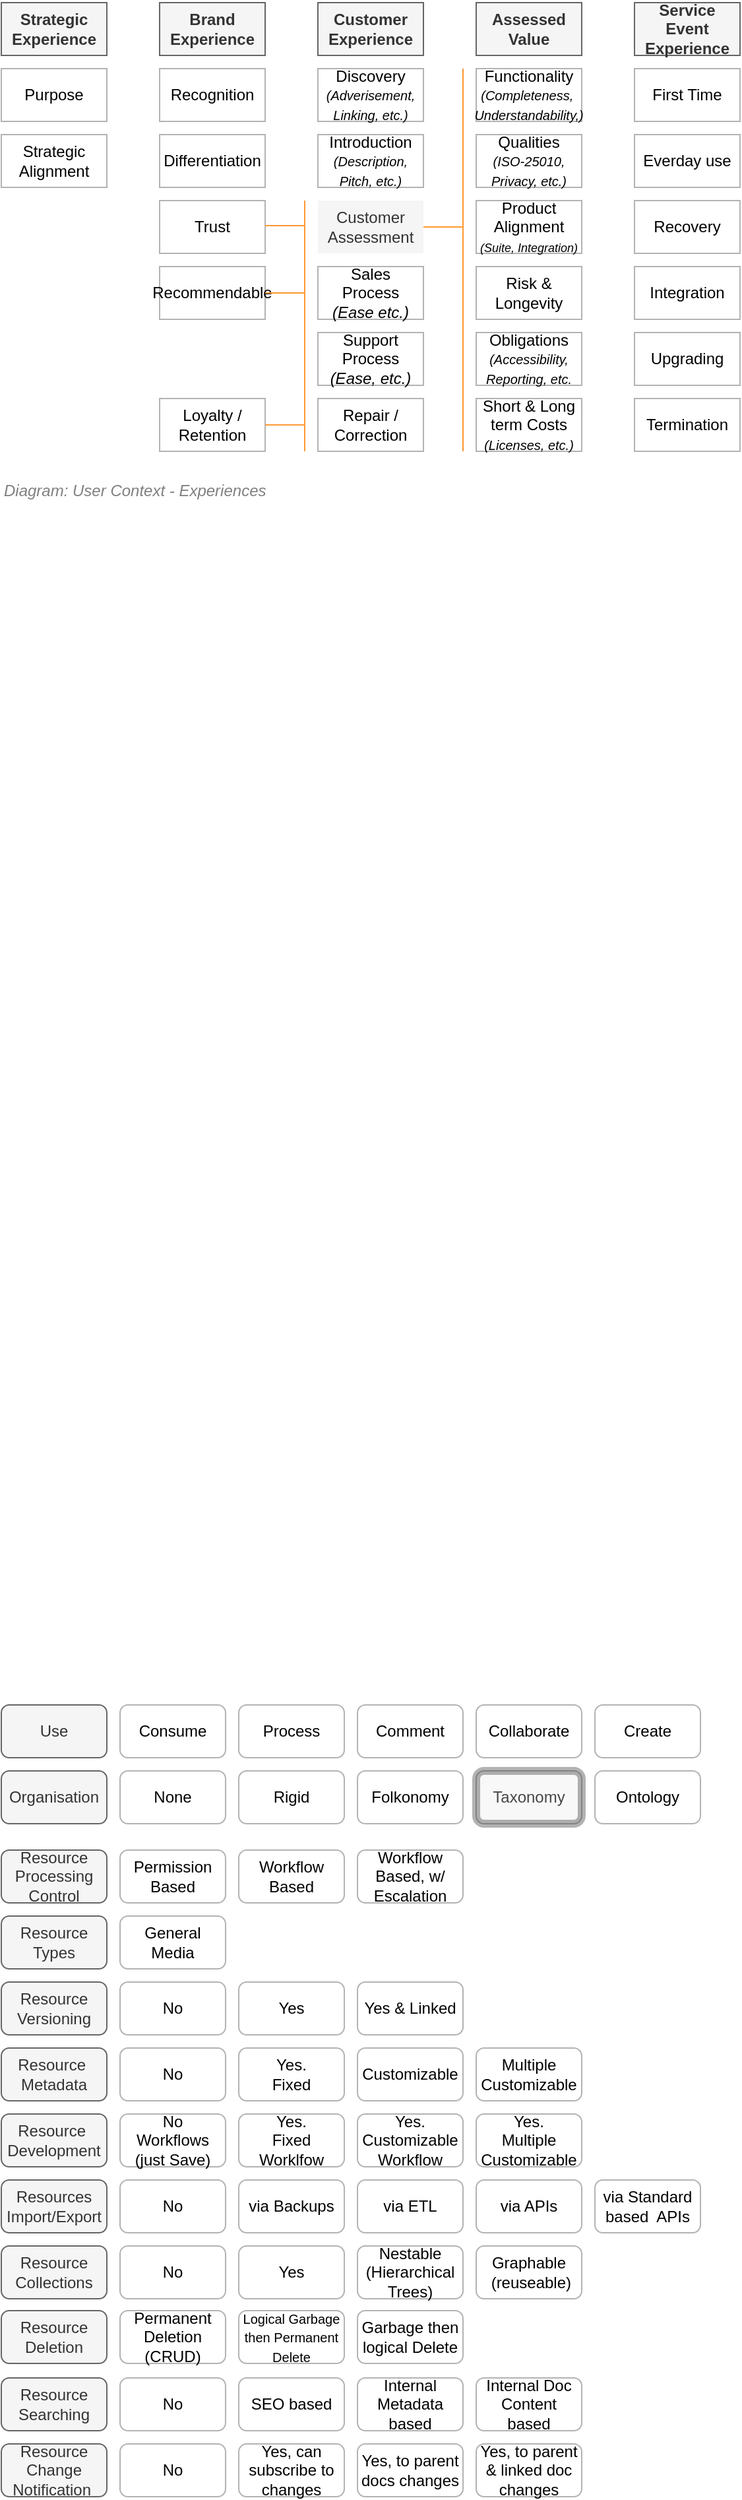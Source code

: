 <mxfile compressed="false" version="17.5.0" type="google">
  <diagram name="User Context/Experiences" id="xgnr4Icmk0gfDARiemm8">
    <mxGraphModel grid="1" page="1" gridSize="10" guides="1" tooltips="1" connect="1" arrows="1" fold="1" pageScale="1" pageWidth="827" pageHeight="1169" math="0" shadow="0">
      <root>
        <mxCell id="RFmFFEc1mH7jgzLCkoLY-0" />
        <mxCell id="RFmFFEc1mH7jgzLCkoLY-1" value="Diagram" style="" parent="RFmFFEc1mH7jgzLCkoLY-0" />
        <mxCell id="RFmFFEc1mH7jgzLCkoLY-2" value="Use" style="rounded=1;whiteSpace=wrap;html=1;shadow=0;glass=0;comic=0;strokeColor=#666666;fillColor=#f5f5f5;fontSize=12;align=center;fontColor=#333333;" vertex="1" parent="RFmFFEc1mH7jgzLCkoLY-1">
          <mxGeometry x="120" y="1490" width="80" height="40" as="geometry" />
        </mxCell>
        <mxCell id="RFmFFEc1mH7jgzLCkoLY-3" value="Consume" style="rounded=1;whiteSpace=wrap;html=1;shadow=0;glass=0;comic=0;strokeColor=#B3B3B3;fillColor=none;fontSize=12;align=center;" vertex="1" parent="RFmFFEc1mH7jgzLCkoLY-1">
          <mxGeometry x="210" y="1490" width="80" height="40" as="geometry" />
        </mxCell>
        <mxCell id="RFmFFEc1mH7jgzLCkoLY-4" value="Comment" style="rounded=1;whiteSpace=wrap;html=1;shadow=0;glass=0;comic=0;strokeColor=#B3B3B3;fillColor=none;fontSize=12;align=center;" vertex="1" parent="RFmFFEc1mH7jgzLCkoLY-1">
          <mxGeometry x="390" y="1490" width="80" height="40" as="geometry" />
        </mxCell>
        <mxCell id="RFmFFEc1mH7jgzLCkoLY-5" value="Collaborate" style="rounded=1;whiteSpace=wrap;html=1;shadow=0;glass=0;comic=0;strokeColor=#B3B3B3;fillColor=none;fontSize=12;align=center;" vertex="1" parent="RFmFFEc1mH7jgzLCkoLY-1">
          <mxGeometry x="480" y="1490" width="80" height="40" as="geometry" />
        </mxCell>
        <mxCell id="RFmFFEc1mH7jgzLCkoLY-6" value="Create" style="rounded=1;whiteSpace=wrap;html=1;shadow=0;glass=0;comic=0;strokeColor=#B3B3B3;fillColor=none;fontSize=12;align=center;" vertex="1" parent="RFmFFEc1mH7jgzLCkoLY-1">
          <mxGeometry x="570" y="1490" width="80" height="40" as="geometry" />
        </mxCell>
        <mxCell id="RFmFFEc1mH7jgzLCkoLY-7" value="Resource Types" style="rounded=1;whiteSpace=wrap;html=1;shadow=0;glass=0;comic=0;strokeColor=#666666;fillColor=#f5f5f5;fontSize=12;align=center;fontColor=#333333;" vertex="1" parent="RFmFFEc1mH7jgzLCkoLY-1">
          <mxGeometry x="120" y="1650" width="80" height="40" as="geometry" />
        </mxCell>
        <mxCell id="RFmFFEc1mH7jgzLCkoLY-8" value="Resource&amp;nbsp;&lt;br style=&quot;font-size: 12px&quot;&gt;Development" style="rounded=1;whiteSpace=wrap;html=1;shadow=0;glass=0;comic=0;strokeColor=#666666;fillColor=#f5f5f5;fontSize=12;align=center;fontColor=#333333;" vertex="1" parent="RFmFFEc1mH7jgzLCkoLY-1">
          <mxGeometry x="120" y="1800" width="80" height="40" as="geometry" />
        </mxCell>
        <mxCell id="RFmFFEc1mH7jgzLCkoLY-9" value="No&lt;br&gt;Workflows (just Save)" style="rounded=1;whiteSpace=wrap;html=1;shadow=0;glass=0;comic=0;strokeColor=#B3B3B3;fillColor=none;fontSize=12;align=center;" vertex="1" parent="RFmFFEc1mH7jgzLCkoLY-1">
          <mxGeometry x="210" y="1800" width="80" height="40" as="geometry" />
        </mxCell>
        <mxCell id="RFmFFEc1mH7jgzLCkoLY-10" value="Yes.&lt;br style=&quot;font-size: 12px&quot;&gt;Fixed Worklfow" style="rounded=1;whiteSpace=wrap;html=1;shadow=0;glass=0;comic=0;strokeColor=#B3B3B3;fillColor=none;fontSize=12;align=center;" vertex="1" parent="RFmFFEc1mH7jgzLCkoLY-1">
          <mxGeometry x="300" y="1800" width="80" height="40" as="geometry" />
        </mxCell>
        <mxCell id="RFmFFEc1mH7jgzLCkoLY-11" value="Yes.&lt;br&gt;Customizable Workflow" style="rounded=1;whiteSpace=wrap;html=1;shadow=0;glass=0;comic=0;strokeColor=#B3B3B3;fillColor=none;fontSize=12;align=center;" vertex="1" parent="RFmFFEc1mH7jgzLCkoLY-1">
          <mxGeometry x="390" y="1800" width="80" height="40" as="geometry" />
        </mxCell>
        <mxCell id="RFmFFEc1mH7jgzLCkoLY-12" value="Yes.&lt;br&gt;Multiple&lt;br style=&quot;font-size: 12px&quot;&gt;Customizable" style="rounded=1;whiteSpace=wrap;html=1;shadow=0;glass=0;comic=0;strokeColor=#B3B3B3;fillColor=none;fontSize=12;align=center;" vertex="1" parent="RFmFFEc1mH7jgzLCkoLY-1">
          <mxGeometry x="480" y="1800" width="80" height="40" as="geometry" />
        </mxCell>
        <mxCell id="RFmFFEc1mH7jgzLCkoLY-13" value="Resource&amp;nbsp;&lt;br style=&quot;font-size: 12px&quot;&gt;Metadata" style="rounded=1;whiteSpace=wrap;html=1;shadow=0;glass=0;comic=0;strokeColor=#666666;fillColor=#f5f5f5;fontSize=12;align=center;fontColor=#333333;" vertex="1" parent="RFmFFEc1mH7jgzLCkoLY-1">
          <mxGeometry x="120" y="1750" width="80" height="40" as="geometry" />
        </mxCell>
        <mxCell id="RFmFFEc1mH7jgzLCkoLY-14" value="No" style="rounded=1;whiteSpace=wrap;html=1;shadow=0;glass=0;comic=0;strokeColor=#B3B3B3;fillColor=none;fontSize=12;align=center;" vertex="1" parent="RFmFFEc1mH7jgzLCkoLY-1">
          <mxGeometry x="210" y="1750" width="80" height="40" as="geometry" />
        </mxCell>
        <mxCell id="RFmFFEc1mH7jgzLCkoLY-15" value="Yes.&lt;br style=&quot;font-size: 12px;&quot;&gt;Fixed" style="rounded=1;whiteSpace=wrap;html=1;shadow=0;glass=0;comic=0;strokeColor=#B3B3B3;fillColor=none;fontSize=12;align=center;" vertex="1" parent="RFmFFEc1mH7jgzLCkoLY-1">
          <mxGeometry x="300" y="1750" width="80" height="40" as="geometry" />
        </mxCell>
        <mxCell id="RFmFFEc1mH7jgzLCkoLY-16" value="Customizable" style="rounded=1;whiteSpace=wrap;html=1;shadow=0;glass=0;comic=0;strokeColor=#B3B3B3;fillColor=none;fontSize=12;align=center;" vertex="1" parent="RFmFFEc1mH7jgzLCkoLY-1">
          <mxGeometry x="390" y="1750" width="80" height="40" as="geometry" />
        </mxCell>
        <mxCell id="RFmFFEc1mH7jgzLCkoLY-17" value="Multiple&lt;br style=&quot;font-size: 12px;&quot;&gt;Customizable" style="rounded=1;whiteSpace=wrap;html=1;shadow=0;glass=0;comic=0;strokeColor=#B3B3B3;fillColor=none;fontSize=12;align=center;" vertex="1" parent="RFmFFEc1mH7jgzLCkoLY-1">
          <mxGeometry x="480" y="1750" width="80" height="40" as="geometry" />
        </mxCell>
        <mxCell id="RFmFFEc1mH7jgzLCkoLY-18" value="No" style="rounded=1;whiteSpace=wrap;html=1;shadow=0;glass=0;comic=0;strokeColor=#B3B3B3;fillColor=none;fontSize=12;align=center;" vertex="1" parent="RFmFFEc1mH7jgzLCkoLY-1">
          <mxGeometry x="210" y="1700" width="80" height="40" as="geometry" />
        </mxCell>
        <mxCell id="RFmFFEc1mH7jgzLCkoLY-19" value="Resource Versioning" style="rounded=1;whiteSpace=wrap;html=1;shadow=0;glass=0;comic=0;strokeColor=#666666;fillColor=#f5f5f5;fontSize=12;align=center;fontColor=#333333;" vertex="1" parent="RFmFFEc1mH7jgzLCkoLY-1">
          <mxGeometry x="120" y="1700" width="80" height="40" as="geometry" />
        </mxCell>
        <mxCell id="RFmFFEc1mH7jgzLCkoLY-20" value="Yes" style="rounded=1;whiteSpace=wrap;html=1;shadow=0;glass=0;comic=0;strokeColor=#B3B3B3;fillColor=none;fontSize=12;align=center;" vertex="1" parent="RFmFFEc1mH7jgzLCkoLY-1">
          <mxGeometry x="300" y="1700" width="80" height="40" as="geometry" />
        </mxCell>
        <mxCell id="RFmFFEc1mH7jgzLCkoLY-21" value="Yes &amp;amp; Linked" style="rounded=1;whiteSpace=wrap;html=1;shadow=0;glass=0;comic=0;strokeColor=#B3B3B3;fillColor=none;fontSize=12;align=center;" vertex="1" parent="RFmFFEc1mH7jgzLCkoLY-1">
          <mxGeometry x="390" y="1700" width="80" height="40" as="geometry" />
        </mxCell>
        <mxCell id="RFmFFEc1mH7jgzLCkoLY-22" value="General Media" style="rounded=1;whiteSpace=wrap;html=1;shadow=0;glass=0;comic=0;strokeColor=#B3B3B3;fillColor=none;fontSize=12;align=center;" vertex="1" parent="RFmFFEc1mH7jgzLCkoLY-1">
          <mxGeometry x="210" y="1650" width="80" height="40" as="geometry" />
        </mxCell>
        <mxCell id="RFmFFEc1mH7jgzLCkoLY-23" value="Resource Processing Control" style="rounded=1;whiteSpace=wrap;html=1;shadow=0;glass=0;comic=0;strokeColor=#666666;fillColor=#f5f5f5;fontSize=12;align=center;fontColor=#333333;" vertex="1" parent="RFmFFEc1mH7jgzLCkoLY-1">
          <mxGeometry x="120" y="1600" width="80" height="40" as="geometry" />
        </mxCell>
        <mxCell id="RFmFFEc1mH7jgzLCkoLY-24" value="Permission Based" style="rounded=1;whiteSpace=wrap;html=1;shadow=0;glass=0;comic=0;strokeColor=#B3B3B3;fillColor=none;fontSize=12;align=center;" vertex="1" parent="RFmFFEc1mH7jgzLCkoLY-1">
          <mxGeometry x="210" y="1600" width="80" height="40" as="geometry" />
        </mxCell>
        <mxCell id="RFmFFEc1mH7jgzLCkoLY-25" value="Workflow Based" style="rounded=1;whiteSpace=wrap;html=1;shadow=0;glass=0;comic=0;strokeColor=#B3B3B3;fillColor=none;fontSize=12;align=center;" vertex="1" parent="RFmFFEc1mH7jgzLCkoLY-1">
          <mxGeometry x="300" y="1600" width="80" height="40" as="geometry" />
        </mxCell>
        <mxCell id="RFmFFEc1mH7jgzLCkoLY-26" value="Workflow Based, w/ Escalation" style="rounded=1;whiteSpace=wrap;html=1;shadow=0;glass=0;comic=0;strokeColor=#B3B3B3;fillColor=none;fontSize=12;align=center;" vertex="1" parent="RFmFFEc1mH7jgzLCkoLY-1">
          <mxGeometry x="390" y="1600" width="80" height="40" as="geometry" />
        </mxCell>
        <mxCell id="RFmFFEc1mH7jgzLCkoLY-27" value="Resource Deletion" style="rounded=1;whiteSpace=wrap;html=1;shadow=0;glass=0;comic=0;strokeColor=#666666;fillColor=#f5f5f5;fontSize=12;align=center;fontColor=#333333;" vertex="1" parent="RFmFFEc1mH7jgzLCkoLY-1">
          <mxGeometry x="120" y="1949" width="80" height="40" as="geometry" />
        </mxCell>
        <mxCell id="RFmFFEc1mH7jgzLCkoLY-28" value="Permanent Deletion (CRUD)" style="rounded=1;whiteSpace=wrap;html=1;shadow=0;glass=0;comic=0;strokeColor=#B3B3B3;fillColor=none;fontSize=12;align=center;" vertex="1" parent="RFmFFEc1mH7jgzLCkoLY-1">
          <mxGeometry x="210" y="1949" width="80" height="40" as="geometry" />
        </mxCell>
        <mxCell id="RFmFFEc1mH7jgzLCkoLY-29" value="&lt;font style=&quot;font-size: 10px&quot;&gt;Logical Garbage then Permanent Delete&lt;/font&gt;" style="rounded=1;whiteSpace=wrap;html=1;shadow=0;glass=0;comic=0;strokeColor=#B3B3B3;fillColor=none;fontSize=12;align=center;" vertex="1" parent="RFmFFEc1mH7jgzLCkoLY-1">
          <mxGeometry x="300" y="1949" width="80" height="40" as="geometry" />
        </mxCell>
        <mxCell id="RFmFFEc1mH7jgzLCkoLY-30" value="Garbage then logical Delete" style="rounded=1;whiteSpace=wrap;html=1;shadow=0;glass=0;comic=0;strokeColor=#B3B3B3;fillColor=none;fontSize=12;align=center;" vertex="1" parent="RFmFFEc1mH7jgzLCkoLY-1">
          <mxGeometry x="390" y="1949" width="80" height="40" as="geometry" />
        </mxCell>
        <mxCell id="RFmFFEc1mH7jgzLCkoLY-31" value="Resources&lt;br&gt;Import/Export &lt;br&gt;" style="rounded=1;whiteSpace=wrap;html=1;shadow=0;glass=0;comic=0;strokeColor=#666666;fillColor=#f5f5f5;fontSize=12;align=center;fontColor=#333333;" vertex="1" parent="RFmFFEc1mH7jgzLCkoLY-1">
          <mxGeometry x="120" y="1850" width="80" height="40" as="geometry" />
        </mxCell>
        <mxCell id="RFmFFEc1mH7jgzLCkoLY-32" value="No" style="rounded=1;whiteSpace=wrap;html=1;shadow=0;glass=0;comic=0;strokeColor=#B3B3B3;fillColor=none;fontSize=12;align=center;" vertex="1" parent="RFmFFEc1mH7jgzLCkoLY-1">
          <mxGeometry x="210" y="1850" width="80" height="40" as="geometry" />
        </mxCell>
        <mxCell id="RFmFFEc1mH7jgzLCkoLY-33" value="via ETL" style="rounded=1;whiteSpace=wrap;html=1;shadow=0;glass=0;comic=0;strokeColor=#B3B3B3;fillColor=none;fontSize=12;align=center;" vertex="1" parent="RFmFFEc1mH7jgzLCkoLY-1">
          <mxGeometry x="390" y="1850" width="80" height="40" as="geometry" />
        </mxCell>
        <mxCell id="RFmFFEc1mH7jgzLCkoLY-34" value="via Backups" style="rounded=1;whiteSpace=wrap;html=1;shadow=0;glass=0;comic=0;strokeColor=#B3B3B3;fillColor=none;fontSize=12;align=center;" vertex="1" parent="RFmFFEc1mH7jgzLCkoLY-1">
          <mxGeometry x="300" y="1850" width="80" height="40" as="geometry" />
        </mxCell>
        <mxCell id="RFmFFEc1mH7jgzLCkoLY-35" value="via APIs" style="rounded=1;whiteSpace=wrap;html=1;shadow=0;glass=0;comic=0;strokeColor=#B3B3B3;fillColor=none;fontSize=12;align=center;" vertex="1" parent="RFmFFEc1mH7jgzLCkoLY-1">
          <mxGeometry x="480" y="1850" width="80" height="40" as="geometry" />
        </mxCell>
        <mxCell id="RFmFFEc1mH7jgzLCkoLY-36" value="via Standard based&amp;nbsp; APIs" style="rounded=1;whiteSpace=wrap;html=1;shadow=0;glass=0;comic=0;strokeColor=#B3B3B3;fillColor=none;fontSize=12;align=center;" vertex="1" parent="RFmFFEc1mH7jgzLCkoLY-1">
          <mxGeometry x="570" y="1850" width="80" height="40" as="geometry" />
        </mxCell>
        <mxCell id="RFmFFEc1mH7jgzLCkoLY-37" value="Resource Collections" style="rounded=1;whiteSpace=wrap;html=1;shadow=0;glass=0;comic=0;strokeColor=#666666;fillColor=#f5f5f5;fontSize=12;align=center;fontColor=#333333;" vertex="1" parent="RFmFFEc1mH7jgzLCkoLY-1">
          <mxGeometry x="120" y="1900" width="80" height="40" as="geometry" />
        </mxCell>
        <mxCell id="RFmFFEc1mH7jgzLCkoLY-38" value="No" style="rounded=1;whiteSpace=wrap;html=1;shadow=0;glass=0;comic=0;strokeColor=#B3B3B3;fillColor=none;fontSize=12;align=center;" vertex="1" parent="RFmFFEc1mH7jgzLCkoLY-1">
          <mxGeometry x="210" y="1900" width="80" height="40" as="geometry" />
        </mxCell>
        <mxCell id="RFmFFEc1mH7jgzLCkoLY-39" value="Yes" style="rounded=1;whiteSpace=wrap;html=1;shadow=0;glass=0;comic=0;strokeColor=#B3B3B3;fillColor=none;fontSize=12;align=center;" vertex="1" parent="RFmFFEc1mH7jgzLCkoLY-1">
          <mxGeometry x="300" y="1900" width="80" height="40" as="geometry" />
        </mxCell>
        <mxCell id="RFmFFEc1mH7jgzLCkoLY-40" value="Nestable (Hierarchical Trees)" style="rounded=1;whiteSpace=wrap;html=1;shadow=0;glass=0;comic=0;strokeColor=#B3B3B3;fillColor=none;fontSize=12;align=center;" vertex="1" parent="RFmFFEc1mH7jgzLCkoLY-1">
          <mxGeometry x="390" y="1900" width="80" height="40" as="geometry" />
        </mxCell>
        <mxCell id="RFmFFEc1mH7jgzLCkoLY-41" value="Graphable&lt;br&gt;&amp;nbsp;(reuseable)" style="rounded=1;whiteSpace=wrap;html=1;shadow=0;glass=0;comic=0;strokeColor=#B3B3B3;fillColor=none;fontSize=12;align=center;" vertex="1" parent="RFmFFEc1mH7jgzLCkoLY-1">
          <mxGeometry x="480" y="1900" width="80" height="40" as="geometry" />
        </mxCell>
        <mxCell id="RFmFFEc1mH7jgzLCkoLY-42" value="Resource Searching" style="rounded=1;whiteSpace=wrap;html=1;shadow=0;glass=0;comic=0;strokeColor=#666666;fillColor=#f5f5f5;fontSize=12;align=center;fontColor=#333333;" vertex="1" parent="RFmFFEc1mH7jgzLCkoLY-1">
          <mxGeometry x="120" y="2000" width="80" height="40" as="geometry" />
        </mxCell>
        <mxCell id="RFmFFEc1mH7jgzLCkoLY-43" value="No" style="rounded=1;whiteSpace=wrap;html=1;shadow=0;glass=0;comic=0;strokeColor=#B3B3B3;fillColor=none;fontSize=12;align=center;" vertex="1" parent="RFmFFEc1mH7jgzLCkoLY-1">
          <mxGeometry x="210" y="2050" width="80" height="40" as="geometry" />
        </mxCell>
        <mxCell id="RFmFFEc1mH7jgzLCkoLY-44" value="SEO based" style="rounded=1;whiteSpace=wrap;html=1;shadow=0;glass=0;comic=0;strokeColor=#B3B3B3;fillColor=none;fontSize=12;align=center;" vertex="1" parent="RFmFFEc1mH7jgzLCkoLY-1">
          <mxGeometry x="300" y="2000" width="80" height="40" as="geometry" />
        </mxCell>
        <mxCell id="RFmFFEc1mH7jgzLCkoLY-45" value="Internal&lt;br&gt;Metadata based" style="rounded=1;whiteSpace=wrap;html=1;shadow=0;glass=0;comic=0;strokeColor=#B3B3B3;fillColor=none;fontSize=12;align=center;" vertex="1" parent="RFmFFEc1mH7jgzLCkoLY-1">
          <mxGeometry x="390" y="2000" width="80" height="40" as="geometry" />
        </mxCell>
        <mxCell id="RFmFFEc1mH7jgzLCkoLY-46" value="Internal Doc Content based" style="rounded=1;whiteSpace=wrap;html=1;shadow=0;glass=0;comic=0;strokeColor=#B3B3B3;fillColor=none;fontSize=12;align=center;" vertex="1" parent="RFmFFEc1mH7jgzLCkoLY-1">
          <mxGeometry x="480" y="2000" width="80" height="40" as="geometry" />
        </mxCell>
        <mxCell id="RFmFFEc1mH7jgzLCkoLY-47" value="Resource&lt;br&gt;Change Notification&amp;nbsp;" style="rounded=1;whiteSpace=wrap;html=1;shadow=0;glass=0;comic=0;strokeColor=#666666;fillColor=#f5f5f5;fontSize=12;align=center;fontColor=#333333;" vertex="1" parent="RFmFFEc1mH7jgzLCkoLY-1">
          <mxGeometry x="120" y="2050" width="80" height="40" as="geometry" />
        </mxCell>
        <mxCell id="RFmFFEc1mH7jgzLCkoLY-48" value="No" style="rounded=1;whiteSpace=wrap;html=1;shadow=0;glass=0;comic=0;strokeColor=#B3B3B3;fillColor=none;fontSize=12;align=center;" vertex="1" parent="RFmFFEc1mH7jgzLCkoLY-1">
          <mxGeometry x="210" y="2000" width="80" height="40" as="geometry" />
        </mxCell>
        <mxCell id="RFmFFEc1mH7jgzLCkoLY-49" value="Yes, can subscribe to changes" style="rounded=1;whiteSpace=wrap;html=1;shadow=0;glass=0;comic=0;strokeColor=#B3B3B3;fillColor=none;fontSize=12;align=center;" vertex="1" parent="RFmFFEc1mH7jgzLCkoLY-1">
          <mxGeometry x="300" y="2050" width="80" height="40" as="geometry" />
        </mxCell>
        <mxCell id="RFmFFEc1mH7jgzLCkoLY-50" value="Yes, to parent &amp;amp; linked doc changes" style="rounded=1;whiteSpace=wrap;html=1;shadow=0;glass=0;comic=0;strokeColor=#B3B3B3;fillColor=none;fontSize=12;align=center;" vertex="1" parent="RFmFFEc1mH7jgzLCkoLY-1">
          <mxGeometry x="480" y="2050" width="80" height="40" as="geometry" />
        </mxCell>
        <mxCell id="RFmFFEc1mH7jgzLCkoLY-51" value="Yes, to parent docs changes" style="rounded=1;whiteSpace=wrap;html=1;shadow=0;glass=0;comic=0;strokeColor=#B3B3B3;fillColor=none;fontSize=12;align=center;" vertex="1" parent="RFmFFEc1mH7jgzLCkoLY-1">
          <mxGeometry x="390" y="2050" width="80" height="40" as="geometry" />
        </mxCell>
        <mxCell id="RFmFFEc1mH7jgzLCkoLY-52" value="Process" style="rounded=1;whiteSpace=wrap;html=1;shadow=0;glass=0;comic=0;strokeColor=#B3B3B3;fillColor=none;fontSize=12;align=center;" vertex="1" parent="RFmFFEc1mH7jgzLCkoLY-1">
          <mxGeometry x="300" y="1490" width="80" height="40" as="geometry" />
        </mxCell>
        <mxCell id="RFmFFEc1mH7jgzLCkoLY-53" value="Organisation" style="rounded=1;whiteSpace=wrap;html=1;shadow=0;glass=0;comic=0;strokeColor=#666666;fillColor=#f5f5f5;fontSize=12;align=center;fontColor=#333333;" vertex="1" parent="RFmFFEc1mH7jgzLCkoLY-1">
          <mxGeometry x="120" y="1540" width="80" height="40" as="geometry" />
        </mxCell>
        <mxCell id="RFmFFEc1mH7jgzLCkoLY-54" value="None" style="rounded=1;whiteSpace=wrap;html=1;shadow=0;glass=0;comic=0;strokeColor=#B3B3B3;fillColor=none;fontSize=12;align=center;" vertex="1" parent="RFmFFEc1mH7jgzLCkoLY-1">
          <mxGeometry x="210" y="1540" width="80" height="40" as="geometry" />
        </mxCell>
        <mxCell id="RFmFFEc1mH7jgzLCkoLY-55" value="Taxonomy" style="rounded=1;whiteSpace=wrap;html=1;shadow=0;glass=0;comic=0;strokeColor=#B3B3B3;fillColor=none;fontSize=12;align=center;" vertex="1" parent="RFmFFEc1mH7jgzLCkoLY-1">
          <mxGeometry x="480" y="1540" width="80" height="40" as="geometry" />
        </mxCell>
        <mxCell id="RFmFFEc1mH7jgzLCkoLY-56" value="Ontology" style="rounded=1;whiteSpace=wrap;html=1;shadow=0;glass=0;comic=0;strokeColor=#B3B3B3;fillColor=none;fontSize=12;align=center;" vertex="1" parent="RFmFFEc1mH7jgzLCkoLY-1">
          <mxGeometry x="570" y="1540" width="80" height="40" as="geometry" />
        </mxCell>
        <mxCell id="RFmFFEc1mH7jgzLCkoLY-57" value="Folkonomy" style="rounded=1;whiteSpace=wrap;html=1;shadow=0;glass=0;comic=0;strokeColor=#B3B3B3;fillColor=none;fontSize=12;align=center;" vertex="1" parent="RFmFFEc1mH7jgzLCkoLY-1">
          <mxGeometry x="390" y="1540" width="80" height="40" as="geometry" />
        </mxCell>
        <mxCell id="RFmFFEc1mH7jgzLCkoLY-58" value="Rigid" style="rounded=1;whiteSpace=wrap;html=1;shadow=0;glass=0;comic=0;strokeColor=#B3B3B3;fillColor=none;fontSize=12;align=center;" vertex="1" parent="RFmFFEc1mH7jgzLCkoLY-1">
          <mxGeometry x="300" y="1540" width="80" height="40" as="geometry" />
        </mxCell>
        <mxCell id="RFmFFEc1mH7jgzLCkoLY-66" value="Service Event&lt;br&gt;Experience" style="rounded=0;whiteSpace=wrap;html=1;shadow=0;glass=0;comic=0;strokeColor=#666666;fillColor=#f5f5f5;fontSize=12;align=center;fontColor=#333333;fontStyle=1" vertex="1" parent="RFmFFEc1mH7jgzLCkoLY-1">
          <mxGeometry x="600" y="200" width="80" height="40" as="geometry" />
        </mxCell>
        <mxCell id="RFmFFEc1mH7jgzLCkoLY-89" value="Brand&lt;br&gt;Experience" style="rounded=0;whiteSpace=wrap;html=1;shadow=0;glass=0;comic=0;strokeColor=#666666;fillColor=#f5f5f5;fontSize=12;align=center;fontColor=#333333;fontStyle=1" vertex="1" parent="RFmFFEc1mH7jgzLCkoLY-1">
          <mxGeometry x="240" y="200" width="80" height="40" as="geometry" />
        </mxCell>
        <mxCell id="RFmFFEc1mH7jgzLCkoLY-90" value="Customer&lt;br&gt;Experience" style="rounded=0;whiteSpace=wrap;html=1;shadow=0;glass=0;comic=0;strokeColor=#666666;fillColor=#f5f5f5;fontSize=12;align=center;fontColor=#333333;fontStyle=1" vertex="1" parent="RFmFFEc1mH7jgzLCkoLY-1">
          <mxGeometry x="360" y="200" width="80" height="40" as="geometry" />
        </mxCell>
        <mxCell id="RFmFFEc1mH7jgzLCkoLY-91" value="Support&lt;br&gt;Process&lt;br&gt;&lt;i&gt;(Ease, etc.)&lt;/i&gt;" style="rounded=0;whiteSpace=wrap;html=1;shadow=0;glass=0;comic=0;strokeColor=#B3B3B3;fillColor=none;fontSize=12;align=center;" vertex="1" parent="RFmFFEc1mH7jgzLCkoLY-1">
          <mxGeometry x="360" y="450" width="80" height="40" as="geometry" />
        </mxCell>
        <mxCell id="RFmFFEc1mH7jgzLCkoLY-94" value="Sales&lt;br&gt;Process&lt;br&gt;&lt;i&gt;(Ease etc.)&lt;/i&gt;" style="rounded=0;whiteSpace=wrap;html=1;shadow=0;glass=0;comic=0;strokeColor=#B3B3B3;fillColor=none;fontSize=12;align=center;" vertex="1" parent="RFmFFEc1mH7jgzLCkoLY-1">
          <mxGeometry x="360" y="400" width="80" height="40" as="geometry" />
        </mxCell>
        <mxCell id="RFmFFEc1mH7jgzLCkoLY-95" value="Recognition" style="rounded=0;whiteSpace=wrap;html=1;shadow=0;glass=0;comic=0;strokeColor=#B3B3B3;fillColor=none;fontSize=12;align=center;" vertex="1" parent="RFmFFEc1mH7jgzLCkoLY-1">
          <mxGeometry x="240" y="250" width="80" height="40" as="geometry" />
        </mxCell>
        <mxCell id="RFmFFEc1mH7jgzLCkoLY-96" value="First Time" style="rounded=0;whiteSpace=wrap;html=1;shadow=0;glass=0;comic=0;strokeColor=#B3B3B3;fillColor=none;fontSize=12;align=center;" vertex="1" parent="RFmFFEc1mH7jgzLCkoLY-1">
          <mxGeometry x="600" y="250" width="80" height="40" as="geometry" />
        </mxCell>
        <mxCell id="RFmFFEc1mH7jgzLCkoLY-97" value="Upgrading" style="rounded=0;whiteSpace=wrap;html=1;shadow=0;glass=0;comic=0;strokeColor=#B3B3B3;fillColor=none;fontSize=12;align=center;" vertex="1" parent="RFmFFEc1mH7jgzLCkoLY-1">
          <mxGeometry x="600" y="450" width="80" height="40" as="geometry" />
        </mxCell>
        <mxCell id="RFmFFEc1mH7jgzLCkoLY-98" value="Everday use" style="rounded=0;whiteSpace=wrap;html=1;shadow=0;glass=0;comic=0;strokeColor=#B3B3B3;fillColor=none;fontSize=12;align=center;" vertex="1" parent="RFmFFEc1mH7jgzLCkoLY-1">
          <mxGeometry x="600" y="300" width="80" height="40" as="geometry" />
        </mxCell>
        <mxCell id="RFmFFEc1mH7jgzLCkoLY-99" value="Trust" style="rounded=0;whiteSpace=wrap;html=1;shadow=0;glass=0;comic=0;strokeColor=#B3B3B3;fillColor=none;fontSize=12;align=center;" vertex="1" parent="RFmFFEc1mH7jgzLCkoLY-1">
          <mxGeometry x="240" y="350" width="80" height="40" as="geometry" />
        </mxCell>
        <mxCell id="RFmFFEc1mH7jgzLCkoLY-100" value="Integration" style="rounded=0;whiteSpace=wrap;html=1;shadow=0;glass=0;comic=0;strokeColor=#B3B3B3;fillColor=none;fontSize=12;align=center;" vertex="1" parent="RFmFFEc1mH7jgzLCkoLY-1">
          <mxGeometry x="600" y="400" width="80" height="40" as="geometry" />
        </mxCell>
        <mxCell id="RFmFFEc1mH7jgzLCkoLY-101" value="Loyalty / Retention" style="rounded=0;whiteSpace=wrap;html=1;shadow=0;glass=0;comic=0;strokeColor=#B3B3B3;fillColor=none;fontSize=12;align=center;" vertex="1" parent="RFmFFEc1mH7jgzLCkoLY-1">
          <mxGeometry x="240" y="500" width="80" height="40" as="geometry" />
        </mxCell>
        <mxCell id="RFmFFEc1mH7jgzLCkoLY-102" value="Differentiation" style="rounded=0;whiteSpace=wrap;html=1;shadow=0;glass=0;comic=0;strokeColor=#B3B3B3;fillColor=none;fontSize=12;align=center;" vertex="1" parent="RFmFFEc1mH7jgzLCkoLY-1">
          <mxGeometry x="240" y="300" width="80" height="40" as="geometry" />
        </mxCell>
        <mxCell id="RFmFFEc1mH7jgzLCkoLY-103" value="Assessed Value" style="rounded=0;whiteSpace=wrap;html=1;shadow=0;glass=0;comic=0;strokeColor=#666666;fillColor=#f5f5f5;fontSize=12;align=center;fontColor=#333333;fontStyle=1" vertex="1" parent="RFmFFEc1mH7jgzLCkoLY-1">
          <mxGeometry x="480" y="200" width="80" height="40" as="geometry" />
        </mxCell>
        <mxCell id="RFmFFEc1mH7jgzLCkoLY-104" value="Repair / Correction" style="rounded=0;whiteSpace=wrap;html=1;shadow=0;glass=0;comic=0;strokeColor=#B3B3B3;fillColor=none;fontSize=12;align=center;" vertex="1" parent="RFmFFEc1mH7jgzLCkoLY-1">
          <mxGeometry x="360" y="500" width="80" height="40" as="geometry" />
        </mxCell>
        <mxCell id="RFmFFEc1mH7jgzLCkoLY-106" value="Product Alignment&lt;br&gt;&lt;i&gt;&lt;font style=&quot;font-size: 9px&quot;&gt;(Suite, Integration)&lt;/font&gt;&lt;/i&gt;" style="rounded=0;whiteSpace=wrap;html=1;shadow=0;glass=0;comic=0;strokeColor=#B3B3B3;fillColor=none;fontSize=12;align=center;" vertex="1" parent="RFmFFEc1mH7jgzLCkoLY-1">
          <mxGeometry x="480" y="350" width="80" height="40" as="geometry" />
        </mxCell>
        <mxCell id="RFmFFEc1mH7jgzLCkoLY-107" value="Recommendable" style="rounded=0;whiteSpace=wrap;html=1;shadow=0;glass=0;comic=0;strokeColor=#B3B3B3;fillColor=none;fontSize=12;align=center;" vertex="1" parent="RFmFFEc1mH7jgzLCkoLY-1">
          <mxGeometry x="240" y="400" width="80" height="40" as="geometry" />
        </mxCell>
        <mxCell id="RFmFFEc1mH7jgzLCkoLY-110" value="Customer Assessment" style="rounded=0;whiteSpace=wrap;html=1;shadow=0;glass=0;comic=0;fillColor=#f5f5f5;fontSize=12;align=center;fontColor=#333333;strokeColor=none;" vertex="1" parent="RFmFFEc1mH7jgzLCkoLY-1">
          <mxGeometry x="360" y="350" width="80" height="40" as="geometry" />
        </mxCell>
        <mxCell id="RFmFFEc1mH7jgzLCkoLY-111" value="Termination" style="rounded=0;whiteSpace=wrap;html=1;shadow=0;glass=0;comic=0;strokeColor=#B3B3B3;fillColor=none;fontSize=12;align=center;" vertex="1" parent="RFmFFEc1mH7jgzLCkoLY-1">
          <mxGeometry x="600" y="500" width="80" height="40" as="geometry" />
        </mxCell>
        <mxCell id="RFmFFEc1mH7jgzLCkoLY-112" value="Discovery&lt;br&gt;&lt;i&gt;&lt;font style=&quot;font-size: 10px&quot;&gt;(Adverisement, Linking, etc.)&lt;/font&gt;&lt;/i&gt;" style="rounded=0;whiteSpace=wrap;html=1;shadow=0;glass=0;comic=0;strokeColor=#B3B3B3;fillColor=none;fontSize=12;align=center;" vertex="1" parent="RFmFFEc1mH7jgzLCkoLY-1">
          <mxGeometry x="360" y="250" width="80" height="40" as="geometry" />
        </mxCell>
        <mxCell id="RFmFFEc1mH7jgzLCkoLY-113" value="Introduction&lt;br&gt;&lt;i&gt;&lt;font style=&quot;font-size: 10px&quot;&gt;(Description, Pitch, etc.)&lt;/font&gt;&lt;/i&gt;" style="rounded=0;whiteSpace=wrap;html=1;shadow=0;glass=0;comic=0;strokeColor=#B3B3B3;fillColor=none;fontSize=12;align=center;" vertex="1" parent="RFmFFEc1mH7jgzLCkoLY-1">
          <mxGeometry x="360" y="300" width="80" height="40" as="geometry" />
        </mxCell>
        <mxCell id="RFmFFEc1mH7jgzLCkoLY-114" value="Strategic&lt;br&gt;Experience" style="rounded=0;whiteSpace=wrap;html=1;shadow=0;glass=0;comic=0;strokeColor=#666666;fillColor=#f5f5f5;fontSize=12;align=center;fontColor=#333333;fontStyle=1" vertex="1" parent="RFmFFEc1mH7jgzLCkoLY-1">
          <mxGeometry x="120" y="200" width="80" height="40" as="geometry" />
        </mxCell>
        <mxCell id="RFmFFEc1mH7jgzLCkoLY-115" value="Strategic Alignment" style="rounded=0;whiteSpace=wrap;html=1;shadow=0;glass=0;comic=0;strokeColor=#B3B3B3;fillColor=none;fontSize=12;align=center;" vertex="1" parent="RFmFFEc1mH7jgzLCkoLY-1">
          <mxGeometry x="120" y="300" width="80" height="40" as="geometry" />
        </mxCell>
        <mxCell id="RFmFFEc1mH7jgzLCkoLY-116" value="Qualities&lt;br&gt;&lt;font style=&quot;font-size: 10px&quot;&gt;&lt;i&gt;(ISO-25010, Privacy, etc.)&lt;/i&gt;&lt;/font&gt;" style="rounded=0;whiteSpace=wrap;html=1;shadow=0;glass=0;comic=0;strokeColor=#B3B3B3;fillColor=none;fontSize=12;align=center;" vertex="1" parent="RFmFFEc1mH7jgzLCkoLY-1">
          <mxGeometry x="480" y="300" width="80" height="40" as="geometry" />
        </mxCell>
        <mxCell id="RFmFFEc1mH7jgzLCkoLY-117" value="Functionality&lt;br&gt;&lt;font style=&quot;font-size: 10px&quot;&gt;&lt;i&gt;(&lt;/i&gt;&lt;i&gt;Completeness,&amp;nbsp;&lt;/i&gt;&lt;i&gt;&lt;br&gt;Understandability,)&lt;/i&gt;&lt;/font&gt;" style="rounded=0;whiteSpace=wrap;html=1;shadow=0;glass=0;comic=0;strokeColor=#B3B3B3;fillColor=none;fontSize=12;align=center;" vertex="1" parent="RFmFFEc1mH7jgzLCkoLY-1">
          <mxGeometry x="480" y="250" width="80" height="40" as="geometry" />
        </mxCell>
        <mxCell id="RFmFFEc1mH7jgzLCkoLY-118" value="Obligations&lt;br&gt;&lt;font style=&quot;font-size: 10px&quot;&gt;&lt;i&gt;(Accessibility, Reporting, etc.&lt;/i&gt;&lt;/font&gt;" style="rounded=0;whiteSpace=wrap;html=1;shadow=0;glass=0;comic=0;strokeColor=#B3B3B3;fillColor=none;fontSize=12;align=center;" vertex="1" parent="RFmFFEc1mH7jgzLCkoLY-1">
          <mxGeometry x="480" y="450" width="80" height="40" as="geometry" />
        </mxCell>
        <mxCell id="RFmFFEc1mH7jgzLCkoLY-119" value="Risk &amp;amp; Longevity" style="rounded=0;whiteSpace=wrap;html=1;shadow=0;glass=0;comic=0;strokeColor=#B3B3B3;fillColor=none;fontSize=12;align=center;" vertex="1" parent="RFmFFEc1mH7jgzLCkoLY-1">
          <mxGeometry x="480" y="400" width="80" height="40" as="geometry" />
        </mxCell>
        <mxCell id="RFmFFEc1mH7jgzLCkoLY-120" value="Short &amp;amp; Long term Costs&lt;br&gt;&lt;font style=&quot;font-size: 10px&quot;&gt;&lt;i&gt;(Licenses, etc.)&lt;/i&gt;&lt;/font&gt;" style="rounded=0;whiteSpace=wrap;html=1;shadow=0;glass=0;comic=0;strokeColor=#B3B3B3;fillColor=none;fontSize=12;align=center;" vertex="1" parent="RFmFFEc1mH7jgzLCkoLY-1">
          <mxGeometry x="480" y="500" width="80" height="40" as="geometry" />
        </mxCell>
        <mxCell id="RFmFFEc1mH7jgzLCkoLY-121" value="" style="endArrow=none;html=1;strokeColor=#FF9933;exitX=-0.125;exitY=1;exitDx=0;exitDy=0;exitPerimeter=0;" edge="1" parent="RFmFFEc1mH7jgzLCkoLY-1" source="RFmFFEc1mH7jgzLCkoLY-120">
          <mxGeometry width="50" height="50" relative="1" as="geometry">
            <mxPoint x="20" y="430" as="sourcePoint" />
            <mxPoint x="470" y="250" as="targetPoint" />
          </mxGeometry>
        </mxCell>
        <mxCell id="RFmFFEc1mH7jgzLCkoLY-122" value="" style="endArrow=none;html=1;strokeColor=#FF9933;exitX=1;exitY=0.5;exitDx=0;exitDy=0;" edge="1" parent="RFmFFEc1mH7jgzLCkoLY-1" source="RFmFFEc1mH7jgzLCkoLY-110">
          <mxGeometry width="50" height="50" relative="1" as="geometry">
            <mxPoint x="90" y="470" as="sourcePoint" />
            <mxPoint x="470" y="370" as="targetPoint" />
          </mxGeometry>
        </mxCell>
        <mxCell id="RFmFFEc1mH7jgzLCkoLY-123" value="Recovery" style="rounded=0;whiteSpace=wrap;html=1;shadow=0;glass=0;comic=0;strokeColor=#B3B3B3;fillColor=none;fontSize=12;align=center;" vertex="1" parent="RFmFFEc1mH7jgzLCkoLY-1">
          <mxGeometry x="600" y="350" width="80" height="40" as="geometry" />
        </mxCell>
        <mxCell id="RFmFFEc1mH7jgzLCkoLY-124" value="Purpose" style="rounded=0;whiteSpace=wrap;html=1;shadow=0;glass=0;comic=0;strokeColor=#B3B3B3;fillColor=none;fontSize=12;align=center;" vertex="1" parent="RFmFFEc1mH7jgzLCkoLY-1">
          <mxGeometry x="120" y="250" width="80" height="40" as="geometry" />
        </mxCell>
        <mxCell id="sbc2dlS0S0OTpCdw3bBH-0" value="" style="endArrow=none;html=1;strokeColor=#FF9933;exitX=-0.125;exitY=1;exitDx=0;exitDy=0;exitPerimeter=0;" edge="1" parent="RFmFFEc1mH7jgzLCkoLY-1">
          <mxGeometry width="50" height="50" relative="1" as="geometry">
            <mxPoint x="350" y="540" as="sourcePoint" />
            <mxPoint x="350" y="350" as="targetPoint" />
          </mxGeometry>
        </mxCell>
        <mxCell id="sbc2dlS0S0OTpCdw3bBH-1" value="" style="endArrow=none;html=1;strokeColor=#FF9933;exitX=1;exitY=0.5;exitDx=0;exitDy=0;" edge="1" parent="RFmFFEc1mH7jgzLCkoLY-1">
          <mxGeometry width="50" height="50" relative="1" as="geometry">
            <mxPoint x="320" y="520" as="sourcePoint" />
            <mxPoint x="350" y="520" as="targetPoint" />
          </mxGeometry>
        </mxCell>
        <mxCell id="sbc2dlS0S0OTpCdw3bBH-2" value="" style="endArrow=none;html=1;strokeColor=#FF9933;exitX=1;exitY=0.5;exitDx=0;exitDy=0;" edge="1" parent="RFmFFEc1mH7jgzLCkoLY-1">
          <mxGeometry width="50" height="50" relative="1" as="geometry">
            <mxPoint x="320" y="420" as="sourcePoint" />
            <mxPoint x="350" y="420" as="targetPoint" />
          </mxGeometry>
        </mxCell>
        <mxCell id="sbc2dlS0S0OTpCdw3bBH-3" value="" style="endArrow=none;html=1;strokeColor=#FF9933;exitX=1;exitY=0.5;exitDx=0;exitDy=0;" edge="1" parent="RFmFFEc1mH7jgzLCkoLY-1">
          <mxGeometry width="50" height="50" relative="1" as="geometry">
            <mxPoint x="320" y="369" as="sourcePoint" />
            <mxPoint x="350" y="369" as="targetPoint" />
          </mxGeometry>
        </mxCell>
        <mxCell id="RFmFFEc1mH7jgzLCkoLY-76" value="Overlays" style="" parent="RFmFFEc1mH7jgzLCkoLY-0" />
        <mxCell id="RFmFFEc1mH7jgzLCkoLY-80" value="" style="rounded=1;whiteSpace=wrap;html=1;shadow=0;glass=0;comic=0;strokeColor=#000000;fillColor=#E6E6E6;fontSize=10;align=center;strokeWidth=6;opacity=30;" vertex="1" parent="RFmFFEc1mH7jgzLCkoLY-76">
          <mxGeometry x="480" y="1540" width="80" height="40" as="geometry" />
        </mxCell>
        <mxCell id="RFmFFEc1mH7jgzLCkoLY-81" value="Title/Diagram" parent="RFmFFEc1mH7jgzLCkoLY-0" />
        <mxCell id="RFmFFEc1mH7jgzLCkoLY-82" value="&lt;font style=&quot;font-size: 12px ; font-weight: normal&quot;&gt;&lt;i&gt;Diagram: User&amp;nbsp;&lt;/i&gt;&lt;i&gt;Context - Experiences&lt;/i&gt;&lt;/font&gt;" style="text;strokeColor=none;fillColor=none;html=1;fontSize=10;fontStyle=1;verticalAlign=middle;align=left;shadow=0;glass=0;comic=0;opacity=30;fontColor=#808080;" vertex="1" parent="RFmFFEc1mH7jgzLCkoLY-81">
          <mxGeometry x="120" y="560" width="520" height="20" as="geometry" />
        </mxCell>
      </root>
    </mxGraphModel>
  </diagram>
</mxfile>
